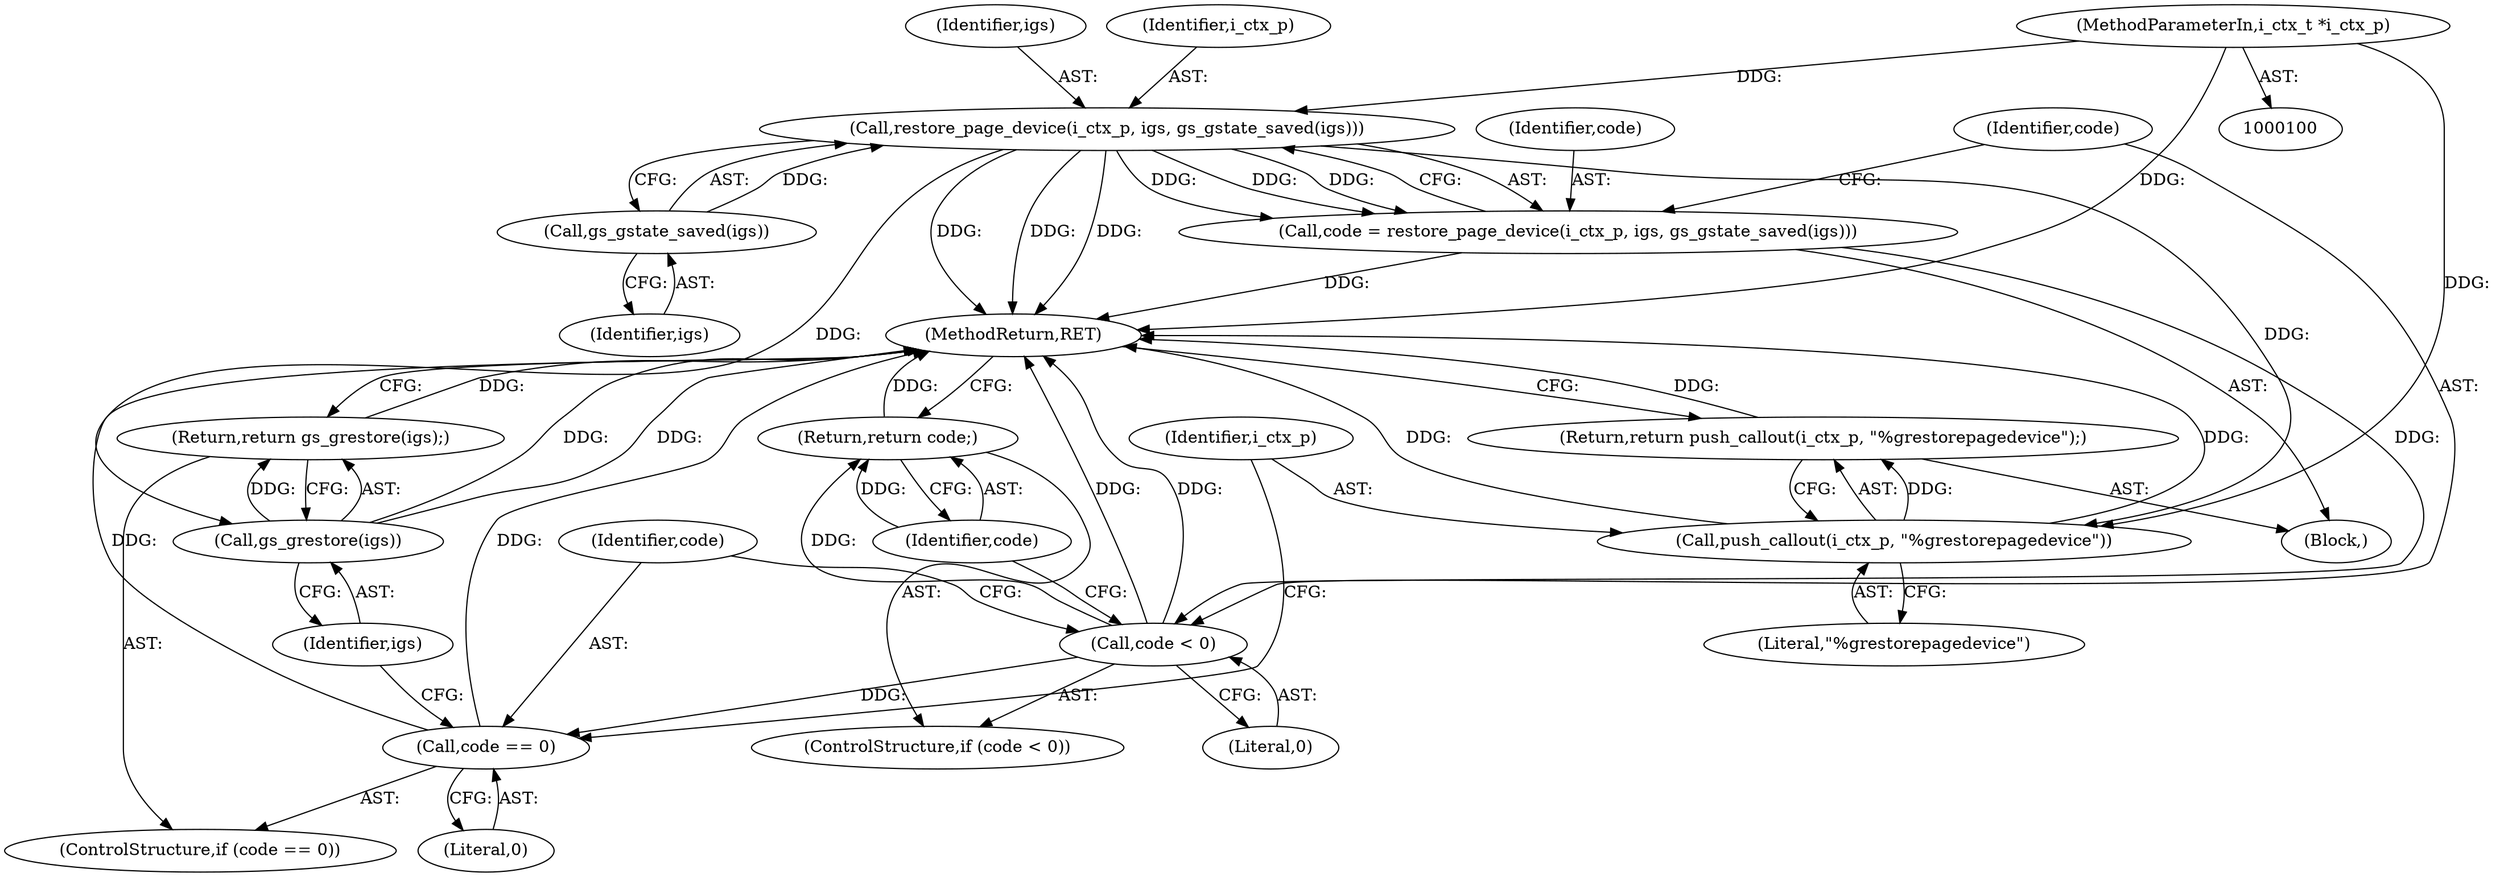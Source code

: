 digraph "0_ghostscript_3e5d316b72e3965b7968bb1d96baa137cd063ac6_0@pointer" {
"1000106" [label="(Call,restore_page_device(i_ctx_p, igs, gs_gstate_saved(igs)))"];
"1000101" [label="(MethodParameterIn,i_ctx_t *i_ctx_p)"];
"1000109" [label="(Call,gs_gstate_saved(igs))"];
"1000104" [label="(Call,code = restore_page_device(i_ctx_p, igs, gs_gstate_saved(igs)))"];
"1000112" [label="(Call,code < 0)"];
"1000115" [label="(Return,return code;)"];
"1000118" [label="(Call,code == 0)"];
"1000122" [label="(Call,gs_grestore(igs))"];
"1000121" [label="(Return,return gs_grestore(igs);)"];
"1000125" [label="(Call,push_callout(i_ctx_p, \"%grestorepagedevice\"))"];
"1000124" [label="(Return,return push_callout(i_ctx_p, \"%grestorepagedevice\");)"];
"1000110" [label="(Identifier,igs)"];
"1000111" [label="(ControlStructure,if (code < 0))"];
"1000112" [label="(Call,code < 0)"];
"1000114" [label="(Literal,0)"];
"1000108" [label="(Identifier,igs)"];
"1000116" [label="(Identifier,code)"];
"1000117" [label="(ControlStructure,if (code == 0))"];
"1000121" [label="(Return,return gs_grestore(igs);)"];
"1000127" [label="(Literal,\"%grestorepagedevice\")"];
"1000120" [label="(Literal,0)"];
"1000115" [label="(Return,return code;)"];
"1000102" [label="(Block,)"];
"1000126" [label="(Identifier,i_ctx_p)"];
"1000128" [label="(MethodReturn,RET)"];
"1000107" [label="(Identifier,i_ctx_p)"];
"1000125" [label="(Call,push_callout(i_ctx_p, \"%grestorepagedevice\"))"];
"1000119" [label="(Identifier,code)"];
"1000101" [label="(MethodParameterIn,i_ctx_t *i_ctx_p)"];
"1000123" [label="(Identifier,igs)"];
"1000106" [label="(Call,restore_page_device(i_ctx_p, igs, gs_gstate_saved(igs)))"];
"1000105" [label="(Identifier,code)"];
"1000124" [label="(Return,return push_callout(i_ctx_p, \"%grestorepagedevice\");)"];
"1000104" [label="(Call,code = restore_page_device(i_ctx_p, igs, gs_gstate_saved(igs)))"];
"1000118" [label="(Call,code == 0)"];
"1000113" [label="(Identifier,code)"];
"1000109" [label="(Call,gs_gstate_saved(igs))"];
"1000122" [label="(Call,gs_grestore(igs))"];
"1000106" -> "1000104"  [label="AST: "];
"1000106" -> "1000109"  [label="CFG: "];
"1000107" -> "1000106"  [label="AST: "];
"1000108" -> "1000106"  [label="AST: "];
"1000109" -> "1000106"  [label="AST: "];
"1000104" -> "1000106"  [label="CFG: "];
"1000106" -> "1000128"  [label="DDG: "];
"1000106" -> "1000128"  [label="DDG: "];
"1000106" -> "1000128"  [label="DDG: "];
"1000106" -> "1000104"  [label="DDG: "];
"1000106" -> "1000104"  [label="DDG: "];
"1000106" -> "1000104"  [label="DDG: "];
"1000101" -> "1000106"  [label="DDG: "];
"1000109" -> "1000106"  [label="DDG: "];
"1000106" -> "1000122"  [label="DDG: "];
"1000106" -> "1000125"  [label="DDG: "];
"1000101" -> "1000100"  [label="AST: "];
"1000101" -> "1000128"  [label="DDG: "];
"1000101" -> "1000125"  [label="DDG: "];
"1000109" -> "1000110"  [label="CFG: "];
"1000110" -> "1000109"  [label="AST: "];
"1000104" -> "1000102"  [label="AST: "];
"1000105" -> "1000104"  [label="AST: "];
"1000113" -> "1000104"  [label="CFG: "];
"1000104" -> "1000128"  [label="DDG: "];
"1000104" -> "1000112"  [label="DDG: "];
"1000112" -> "1000111"  [label="AST: "];
"1000112" -> "1000114"  [label="CFG: "];
"1000113" -> "1000112"  [label="AST: "];
"1000114" -> "1000112"  [label="AST: "];
"1000116" -> "1000112"  [label="CFG: "];
"1000119" -> "1000112"  [label="CFG: "];
"1000112" -> "1000128"  [label="DDG: "];
"1000112" -> "1000128"  [label="DDG: "];
"1000112" -> "1000115"  [label="DDG: "];
"1000112" -> "1000118"  [label="DDG: "];
"1000115" -> "1000111"  [label="AST: "];
"1000115" -> "1000116"  [label="CFG: "];
"1000116" -> "1000115"  [label="AST: "];
"1000128" -> "1000115"  [label="CFG: "];
"1000115" -> "1000128"  [label="DDG: "];
"1000116" -> "1000115"  [label="DDG: "];
"1000118" -> "1000117"  [label="AST: "];
"1000118" -> "1000120"  [label="CFG: "];
"1000119" -> "1000118"  [label="AST: "];
"1000120" -> "1000118"  [label="AST: "];
"1000123" -> "1000118"  [label="CFG: "];
"1000126" -> "1000118"  [label="CFG: "];
"1000118" -> "1000128"  [label="DDG: "];
"1000118" -> "1000128"  [label="DDG: "];
"1000122" -> "1000121"  [label="AST: "];
"1000122" -> "1000123"  [label="CFG: "];
"1000123" -> "1000122"  [label="AST: "];
"1000121" -> "1000122"  [label="CFG: "];
"1000122" -> "1000128"  [label="DDG: "];
"1000122" -> "1000128"  [label="DDG: "];
"1000122" -> "1000121"  [label="DDG: "];
"1000121" -> "1000117"  [label="AST: "];
"1000128" -> "1000121"  [label="CFG: "];
"1000121" -> "1000128"  [label="DDG: "];
"1000125" -> "1000124"  [label="AST: "];
"1000125" -> "1000127"  [label="CFG: "];
"1000126" -> "1000125"  [label="AST: "];
"1000127" -> "1000125"  [label="AST: "];
"1000124" -> "1000125"  [label="CFG: "];
"1000125" -> "1000128"  [label="DDG: "];
"1000125" -> "1000128"  [label="DDG: "];
"1000125" -> "1000124"  [label="DDG: "];
"1000124" -> "1000102"  [label="AST: "];
"1000128" -> "1000124"  [label="CFG: "];
"1000124" -> "1000128"  [label="DDG: "];
}
